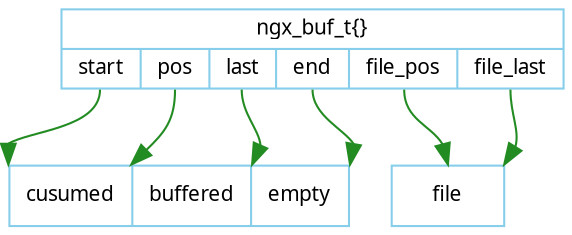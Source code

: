 digraph ngx_buf {
   rankdir=TB;
   node [shape=record, color=skyblue, fontname="Verdana", fontsize=10];
   edge [color=forestgreen, fontname="Verdana", fontsize=10];

   ngx_buf_t [label="{ngx_buf_t\{\}|{<start>start|<pos>pos|<last>last|<end>end|<fpos>file_pos|<flast>file_last}}"];
   memory [label="<c>cusumed|<b>buffered|<e>empty", height=0.4];
   ngx_buf_t:start -> memory:c:nw;
   ngx_buf_t:end -> memory:e:ne;
   ngx_buf_t:pos -> memory:c:ne;
   ngx_buf_t:last -> memory:b:ne;

   file [label="file", height=0.4];
   ngx_buf_t:fpos -> file:n;
   ngx_buf_t:flast -> file:ne;
}